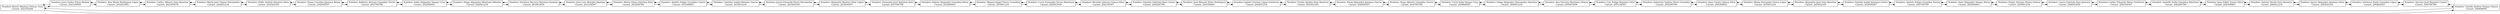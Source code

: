 digraph lista{
rankdir=LR;
node[shape = record];
nodo0[label="Nombre: Kewin Maslovy Patzan Tzun\nCarnet: 202103206"];
nodo1[label="Nombre: Juan Carlos Perez Molina\nCarnet: 202109999"];
nodo2[label="Nombre: Ana María Rodriguez López\nCarnet: 202203405"];
nodo3[label="Nombre: Carlos Alberto Soto Ramírez\nCarnet: 202305678"];
nodo4[label="Nombre: María José Gómez Hernández\nCarnet: 202401234"];
nodo5[label="Nombre: Pablo Andrés Ramirez Silva\nCarnet: 202502345"];
nodo6[label="Nombre: Diana Carolina Jiménez Reyes\nCarnet: 202604567"];
nodo7[label="Nombre: Roberto Antonio González Torres\nCarnet: 202706789"];
nodo8[label="Nombre: Sofía Alejandra Vargas Cruz\nCarnet: 202808901"];
nodo9[label="Nombre: Diego Alejandro Martínez Méndez\nCarnet: 202901234"];
nodo10[label="Nombre: Verónica Patricia Herrera Guzmán\nCarnet: 203003456"];
nodo11[label="Nombre: José Luis Morales Jiménez\nCarnet: 203104567"];
nodo12[label="Nombre: Marta Elena Sánchez Ruiz\nCarnet: 203206789"];
nodo13[label="Nombre: Andrés Felipe González Castro\nCarnet: 203308901"];
nodo14[label="Nombre: Carolina Isabel Méndez García\nCarnet: 203401234"];
nodo15[label="Nombre: Javier Eduardo Pérez Hernández\nCarnet: 203502345"];
nodo16[label="Nombre: Alejandra Beatriz Ortiz López\nCarnet: 203604567"];
nodo17[label="Nombre: Fernando José Ramírez Soto\nCarnet: 203706789"];
nodo18[label="Nombre: Valeria Alejandra González Pérez\nCarnet: 203808901"];
nodo19[label="Nombre: Miguel Angel Flores González\nCarnet: 203901234"];
nodo20[label="Nombre: Lucía Fernanda Torres Martínez\nCarnet: 204003456"];
nodo21[label="Nombre: Ricardo Antonio Gómez Silva\nCarnet: 204104567"];
nodo22[label="Nombre: Daniela Gabriela Ruiz Castro\nCarnet: 204206789"];
nodo23[label="Nombre: José Manuel Pérez Rodríguez\nCarnet: 204308901"];
nodo24[label="Nombre: Isabel Cristina López Gutiérrez\nCarnet: 204401234"];
nodo25[label="Nombre: Emilio Andrés Soto Ramírez\nCarnet: 204502345"];
nodo26[label="Nombre: Paula Alejandra Jiménez García\nCarnet: 204604567"];
nodo27[label="Nombre: Hugo Alberto González Torres\nCarnet: 204706789"];
nodo28[label="Nombre: Carla Sofia Vargas Cruz\nCarnet: 204808901"];
nodo29[label="Nombre: Diego Alejandro Hernández Sánchez\nCarnet: 204901234"];
nodo30[label="Nombre: Ana Victoria Martínez Gómez\nCarnet: 205003456"];
nodo31[label="Nombre: Luis Felipe Ramírez Ortiz\nCarnet: 205104567"];
nodo32[label="Nombre: Valentina Andrea Pérez González\nCarnet: 205206789"];
nodo33[label="Nombre: Juan Carlos Gómez Silva\nCarnet: 205308901"];
nodo34[label="Nombre: María Fernanda Torres López\nCarnet: 205401234"];
nodo35[label="Nombre: Alejandro José Soto Ramírez\nCarnet: 205502345"];
nodo36[label="Nombre: Natalia Isabel Jiménez Castro\nCarnet: 205604567"];
nodo37[label="Nombre: Andrés Felipe González Torres\nCarnet: 205706789"];
nodo38[label="Nombre: Sara Alejandra Vargas Pérez\nCarnet: 205808901"];
nodo39[label="Nombre: Felipe Antonio Flores Gómez\nCarnet: 205901234"];
nodo40[label="Nombre: Laura Gabriela Ruiz Jiménez\nCarnet: 206003456"];
nodo41[label="Nombre: Carlos Eduardo Pérez Gutiérrez\nCarnet: 206104567"];
nodo42[label="Nombre: Isabella Sofía González Martínez\nCarnet: 206206789"];
nodo43[label="Nombre: Juan Pablo Torres Silva\nCarnet: 206308901"];
nodo44[label="Nombre: Valeria Nicole Soto Ramírez\nCarnet: 206401234"];
nodo45[label="Nombre: Javier Alejandro Jiménez Ortiz\nCarnet: 206502345"];
nodo46[label="Nombre: Verónica Paola González López\nCarnet: 206604567"];
nodo47[label="Nombre: Antonio José Ramírez Castro\nCarnet: 206706789"];
nodo48[label="Nombre: Camila Andrea Vargas Gómez\nCarnet: 206808901"];
nodo0->nodo1;
nodo1->nodo0;
nodo1->nodo2;
nodo2->nodo1;
nodo2->nodo3;
nodo3->nodo2;
nodo3->nodo4;
nodo4->nodo3;
nodo4->nodo5;
nodo5->nodo4;
nodo5->nodo6;
nodo6->nodo5;
nodo6->nodo7;
nodo7->nodo6;
nodo7->nodo8;
nodo8->nodo7;
nodo8->nodo9;
nodo9->nodo8;
nodo9->nodo10;
nodo10->nodo9;
nodo10->nodo11;
nodo11->nodo10;
nodo11->nodo12;
nodo12->nodo11;
nodo12->nodo13;
nodo13->nodo12;
nodo13->nodo14;
nodo14->nodo13;
nodo14->nodo15;
nodo15->nodo14;
nodo15->nodo16;
nodo16->nodo15;
nodo16->nodo17;
nodo17->nodo16;
nodo17->nodo18;
nodo18->nodo17;
nodo18->nodo19;
nodo19->nodo18;
nodo19->nodo20;
nodo20->nodo19;
nodo20->nodo21;
nodo21->nodo20;
nodo21->nodo22;
nodo22->nodo21;
nodo22->nodo23;
nodo23->nodo22;
nodo23->nodo24;
nodo24->nodo23;
nodo24->nodo25;
nodo25->nodo24;
nodo25->nodo26;
nodo26->nodo25;
nodo26->nodo27;
nodo27->nodo26;
nodo27->nodo28;
nodo28->nodo27;
nodo28->nodo29;
nodo29->nodo28;
nodo29->nodo30;
nodo30->nodo29;
nodo30->nodo31;
nodo31->nodo30;
nodo31->nodo32;
nodo32->nodo31;
nodo32->nodo33;
nodo33->nodo32;
nodo33->nodo34;
nodo34->nodo33;
nodo34->nodo35;
nodo35->nodo34;
nodo35->nodo36;
nodo36->nodo35;
nodo36->nodo37;
nodo37->nodo36;
nodo37->nodo38;
nodo38->nodo37;
nodo38->nodo39;
nodo39->nodo38;
nodo39->nodo40;
nodo40->nodo39;
nodo40->nodo41;
nodo41->nodo40;
nodo41->nodo42;
nodo42->nodo41;
nodo42->nodo43;
nodo43->nodo42;
nodo43->nodo44;
nodo44->nodo43;
nodo44->nodo45;
nodo45->nodo44;
nodo45->nodo46;
nodo46->nodo45;
nodo46->nodo47;
nodo47->nodo46;
nodo47->nodo48;
nodo48->nodo47;
nodo48->nodo0 
nodo0 -> nodo48
}